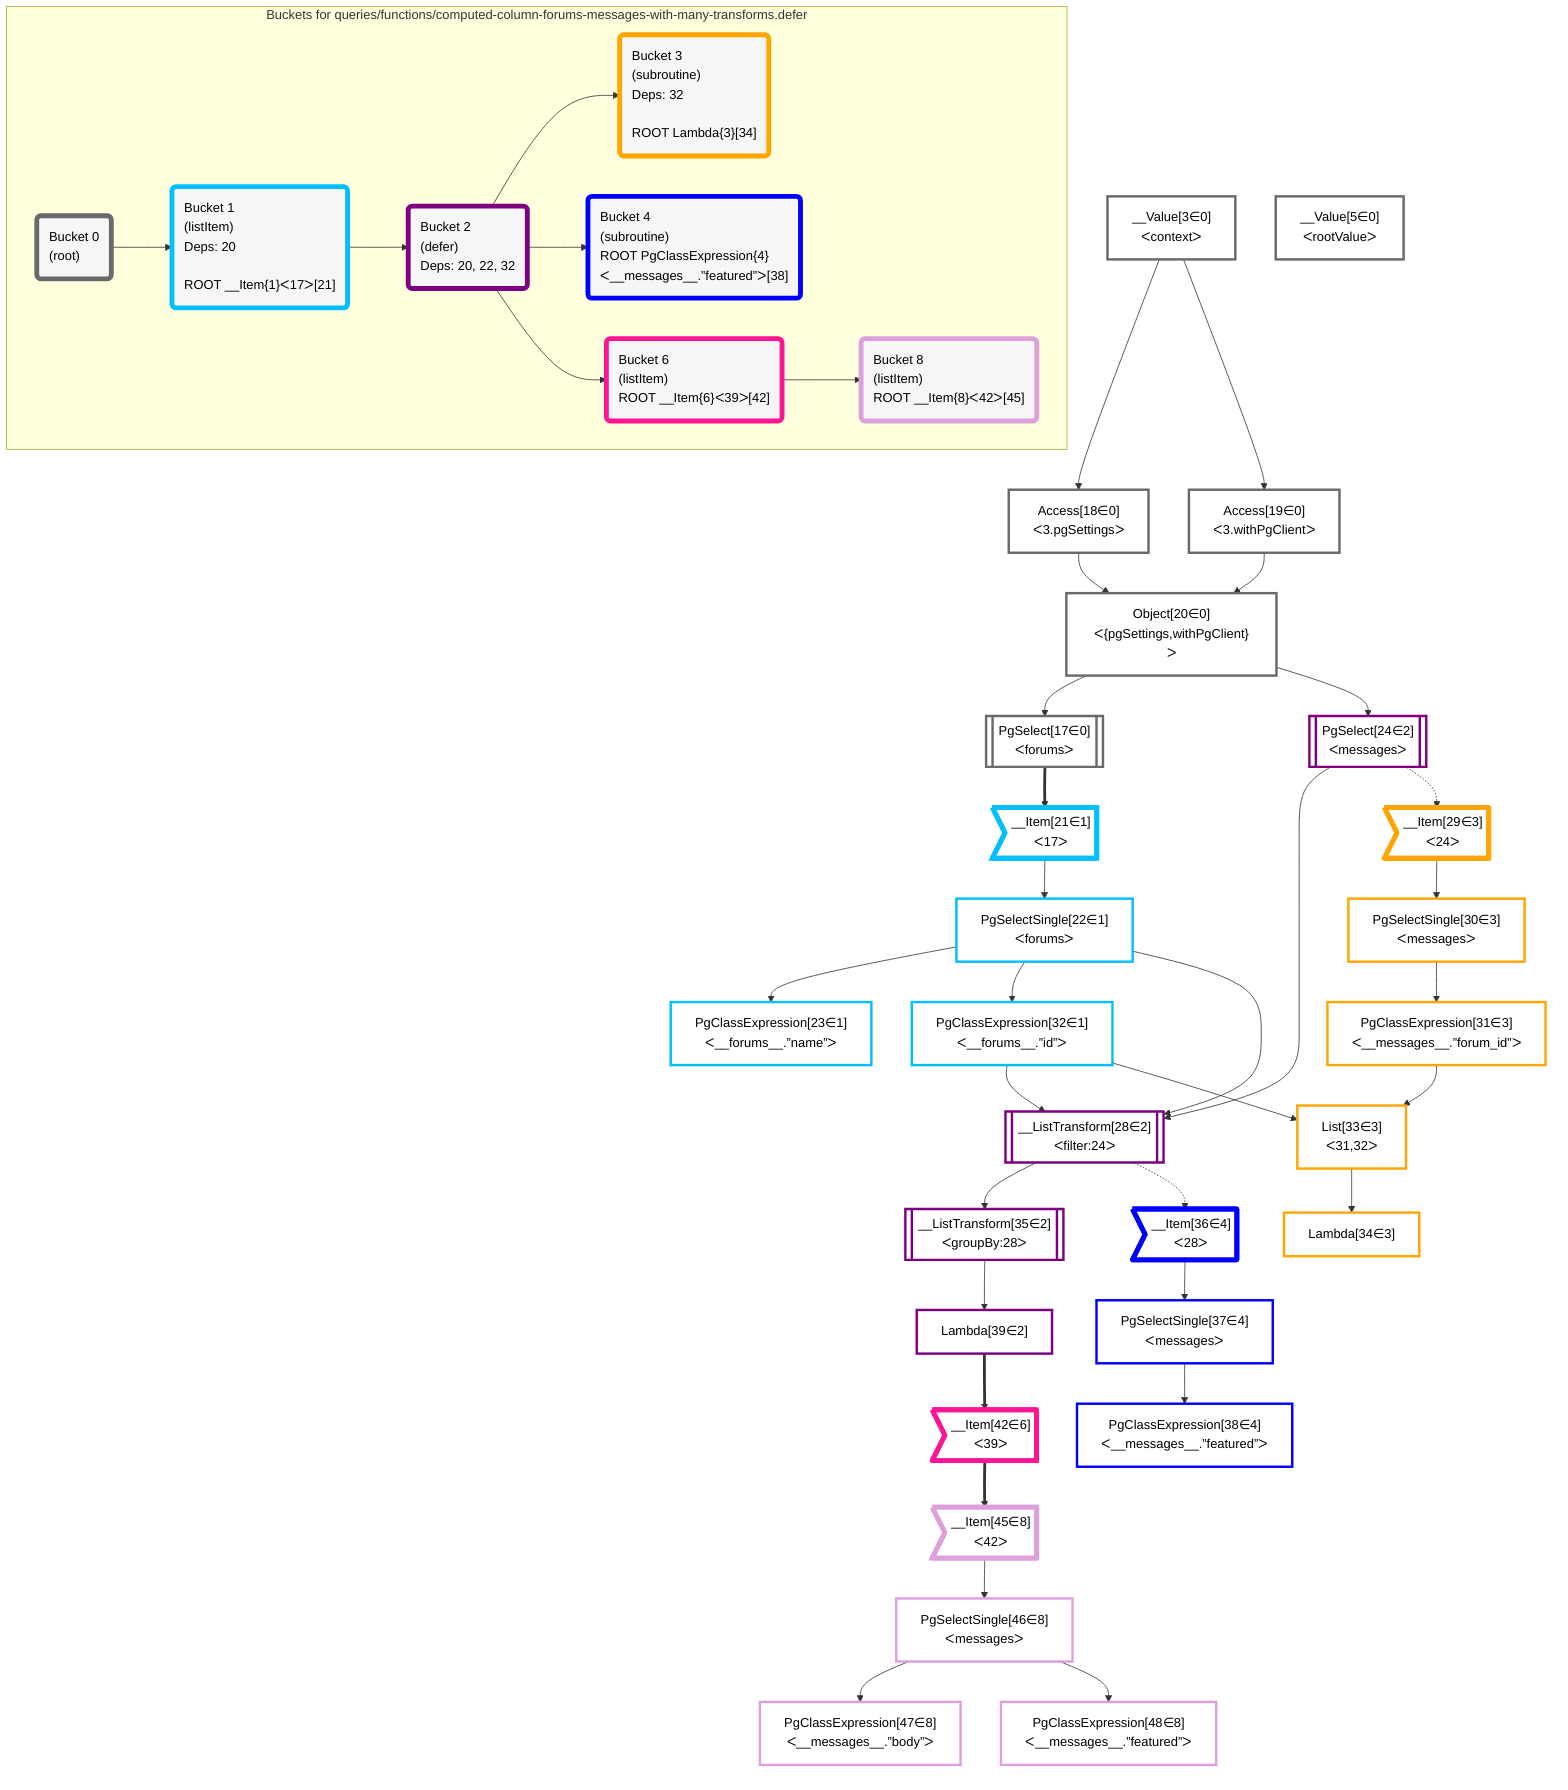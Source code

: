 graph TD
    classDef path fill:#eee,stroke:#000,color:#000
    classDef plan fill:#fff,stroke-width:3px,color:#000
    classDef itemplan fill:#fff,stroke-width:6px,color:#000
    classDef sideeffectplan fill:#f00,stroke-width:6px,color:#000
    classDef bucket fill:#f6f6f6,color:#000,stroke-width:6px,text-align:left


    %% define steps
    __Value3["__Value[3∈0]<br />ᐸcontextᐳ"]:::plan
    __Value5["__Value[5∈0]<br />ᐸrootValueᐳ"]:::plan
    Access18["Access[18∈0]<br />ᐸ3.pgSettingsᐳ"]:::plan
    Access19["Access[19∈0]<br />ᐸ3.withPgClientᐳ"]:::plan
    Object20["Object[20∈0]<br />ᐸ{pgSettings,withPgClient}ᐳ"]:::plan
    PgSelect17[["PgSelect[17∈0]<br />ᐸforumsᐳ"]]:::plan
    __Item21>"__Item[21∈1]<br />ᐸ17ᐳ"]:::itemplan
    PgSelectSingle22["PgSelectSingle[22∈1]<br />ᐸforumsᐳ"]:::plan
    PgClassExpression23["PgClassExpression[23∈1]<br />ᐸ__forums__.”name”ᐳ"]:::plan
    PgSelect24[["PgSelect[24∈2]<br />ᐸmessagesᐳ"]]:::plan
    PgClassExpression32["PgClassExpression[32∈1]<br />ᐸ__forums__.”id”ᐳ"]:::plan
    __ListTransform28[["__ListTransform[28∈2]<br />ᐸfilter:24ᐳ"]]:::plan
    __Item29>"__Item[29∈3]<br />ᐸ24ᐳ"]:::itemplan
    PgSelectSingle30["PgSelectSingle[30∈3]<br />ᐸmessagesᐳ"]:::plan
    PgClassExpression31["PgClassExpression[31∈3]<br />ᐸ__messages__.”forum_id”ᐳ"]:::plan
    List33["List[33∈3]<br />ᐸ31,32ᐳ"]:::plan
    Lambda34["Lambda[34∈3]"]:::plan
    __ListTransform35[["__ListTransform[35∈2]<br />ᐸgroupBy:28ᐳ"]]:::plan
    __Item36>"__Item[36∈4]<br />ᐸ28ᐳ"]:::itemplan
    PgSelectSingle37["PgSelectSingle[37∈4]<br />ᐸmessagesᐳ"]:::plan
    PgClassExpression38["PgClassExpression[38∈4]<br />ᐸ__messages__.”featured”ᐳ"]:::plan
    Lambda39["Lambda[39∈2]"]:::plan
    __Item42>"__Item[42∈6]<br />ᐸ39ᐳ"]:::itemplan
    __Item45>"__Item[45∈8]<br />ᐸ42ᐳ"]:::itemplan
    PgSelectSingle46["PgSelectSingle[46∈8]<br />ᐸmessagesᐳ"]:::plan
    PgClassExpression47["PgClassExpression[47∈8]<br />ᐸ__messages__.”body”ᐳ"]:::plan
    PgClassExpression48["PgClassExpression[48∈8]<br />ᐸ__messages__.”featured”ᐳ"]:::plan

    %% plan dependencies
    __Value3 --> Access18
    __Value3 --> Access19
    Access18 & Access19 --> Object20
    Object20 --> PgSelect17
    PgSelect17 ==> __Item21
    __Item21 --> PgSelectSingle22
    PgSelectSingle22 --> PgClassExpression23
    Object20 --> PgSelect24
    PgSelectSingle22 --> PgClassExpression32
    PgSelect24 & PgSelectSingle22 & PgClassExpression32 --> __ListTransform28
    PgSelect24 -.-> __Item29
    __Item29 --> PgSelectSingle30
    PgSelectSingle30 --> PgClassExpression31
    PgClassExpression31 & PgClassExpression32 --> List33
    List33 --> Lambda34
    __ListTransform28 --> __ListTransform35
    __ListTransform28 -.-> __Item36
    __Item36 --> PgSelectSingle37
    PgSelectSingle37 --> PgClassExpression38
    __ListTransform35 --> Lambda39
    Lambda39 ==> __Item42
    __Item42 ==> __Item45
    __Item45 --> PgSelectSingle46
    PgSelectSingle46 --> PgClassExpression47
    PgSelectSingle46 --> PgClassExpression48

    subgraph "Buckets for queries/functions/computed-column-forums-messages-with-many-transforms.defer"
    Bucket0("Bucket 0<br />(root)"):::bucket
    classDef bucket0 stroke:#696969
    class Bucket0,__Value3,__Value5,PgSelect17,Access18,Access19,Object20 bucket0
    Bucket1("Bucket 1<br />(listItem)<br />Deps: 20<br /><br />ROOT __Item{1}ᐸ17ᐳ[21]"):::bucket
    classDef bucket1 stroke:#00bfff
    class Bucket1,__Item21,PgSelectSingle22,PgClassExpression23,PgClassExpression32 bucket1
    Bucket2("Bucket 2<br />(defer)<br />Deps: 20, 22, 32"):::bucket
    classDef bucket2 stroke:#7f007f
    class Bucket2,PgSelect24,__ListTransform28,__ListTransform35,Lambda39 bucket2
    Bucket3("Bucket 3<br />(subroutine)<br />Deps: 32<br /><br />ROOT Lambda{3}[34]"):::bucket
    classDef bucket3 stroke:#ffa500
    class Bucket3,__Item29,PgSelectSingle30,PgClassExpression31,List33,Lambda34 bucket3
    Bucket4("Bucket 4<br />(subroutine)<br />ROOT PgClassExpression{4}ᐸ__messages__.”featured”ᐳ[38]"):::bucket
    classDef bucket4 stroke:#0000ff
    class Bucket4,__Item36,PgSelectSingle37,PgClassExpression38 bucket4
    Bucket6("Bucket 6<br />(listItem)<br />ROOT __Item{6}ᐸ39ᐳ[42]"):::bucket
    classDef bucket6 stroke:#ff1493
    class Bucket6,__Item42 bucket6
    Bucket8("Bucket 8<br />(listItem)<br />ROOT __Item{8}ᐸ42ᐳ[45]"):::bucket
    classDef bucket8 stroke:#dda0dd
    class Bucket8,__Item45,PgSelectSingle46,PgClassExpression47,PgClassExpression48 bucket8
    Bucket0 --> Bucket1
    Bucket1 --> Bucket2
    Bucket2 --> Bucket3 & Bucket4 & Bucket6
    Bucket6 --> Bucket8
    end